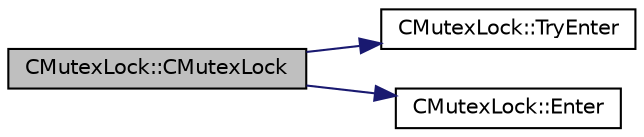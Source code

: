 digraph "CMutexLock::CMutexLock"
{
  edge [fontname="Helvetica",fontsize="10",labelfontname="Helvetica",labelfontsize="10"];
  node [fontname="Helvetica",fontsize="10",shape=record];
  rankdir="LR";
  Node0 [label="CMutexLock::CMutexLock",height=0.2,width=0.4,color="black", fillcolor="grey75", style="filled", fontcolor="black"];
  Node0 -> Node1 [color="midnightblue",fontsize="10",style="solid",fontname="Helvetica"];
  Node1 [label="CMutexLock::TryEnter",height=0.2,width=0.4,color="black", fillcolor="white", style="filled",URL="$class_c_mutex_lock.html#a9ba3770fa3e256a183b0ee52ebf048c4"];
  Node0 -> Node2 [color="midnightblue",fontsize="10",style="solid",fontname="Helvetica"];
  Node2 [label="CMutexLock::Enter",height=0.2,width=0.4,color="black", fillcolor="white", style="filled",URL="$class_c_mutex_lock.html#a8a9f734c76f1b766445bec41b91393dd"];
}
